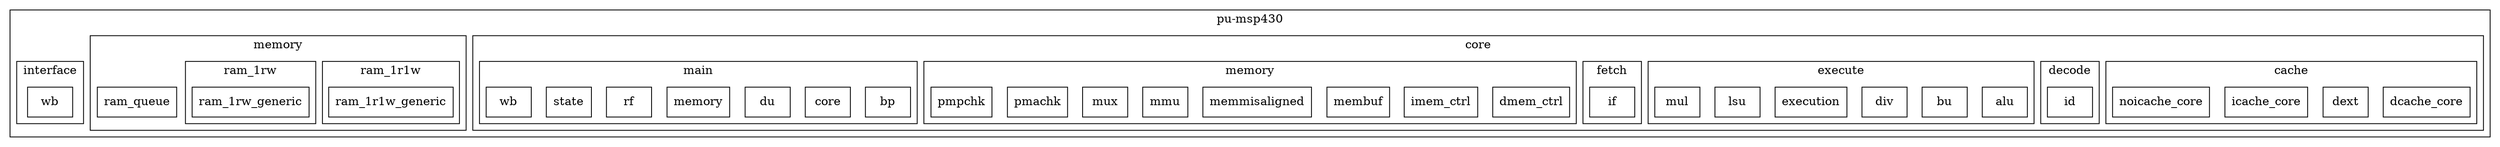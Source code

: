 digraph Project {
  // Introduction
  graph [rankdir = TB, splines=ortho];
  node[shape=record];

  // Blocks
  subgraph "cluster pu-msp430" { label = "pu-msp430";
    subgraph "cluster core" { label = "core";
      subgraph "cluster cache" { label = "cache";
        dcache_core[shape=box, label="dcache_core"];
        dext[shape=box, label="dext"];
        icache_core[shape=box, label="icache_core"];
        noicache_core[shape=box, label="noicache_core"];
      }
      subgraph "cluster decode" { label = "decode";
        id[shape=box, label="id"];
      }
      subgraph "cluster execute" { label = "execute";
        alu[shape=box, label="alu"];
        bu[shape=box, label="bu"];
        div[shape=box, label="div"];
        execution[shape=box, label="execution"];
        lsu[shape=box, label="lsu"];
        mul[shape=box, label="mul"];
      }
      subgraph "cluster fetch" { label = "fetch";
        if[shape=box, label="if"];
      }
      subgraph "cluster memory" { label = "memory";
        dmem_ctrl[shape=box, label="dmem_ctrl"];
        imem_ctrl[shape=box, label="imem_ctrl"];
        membuf[shape=box, label="membuf"];
        memmisaligned[shape=box, label="memmisaligned"];
        mmu[shape=box, label="mmu"];
        mux[shape=box, label="mux"];
        pmachk[shape=box, label="pmachk"];
        pmpchk[shape=box, label="pmpchk"];
      }
      subgraph "cluster main" { label = "main";
        bp[shape=box, label="bp"];
        core[shape=box, label="core"];
        du[shape=box, label="du"];
        memory[shape=box, label="memory"];
        rf[shape=box, label="rf"];
        state[shape=box, label="state"];
        wb[shape=box, label="wb"];
      }
    }
    subgraph "cluster memory" { label = "memory";
      subgraph "cluster ram_1r1w" { label = "ram_1r1w";
        ram_1r1w_generic[shape=box, label="ram_1r1w_generic"];
      }
      subgraph "cluster ram_1rw" { label = "ram_1rw";
        ram_1rw_generic[shape=box, label="ram_1rw_generic"];
      }
      ram_queue[shape=box, label="ram_queue"];
    }
    subgraph "cluster interface" { label = "interface";
      bus_wb[shape=box, label="wb"];
    }
  }
}
